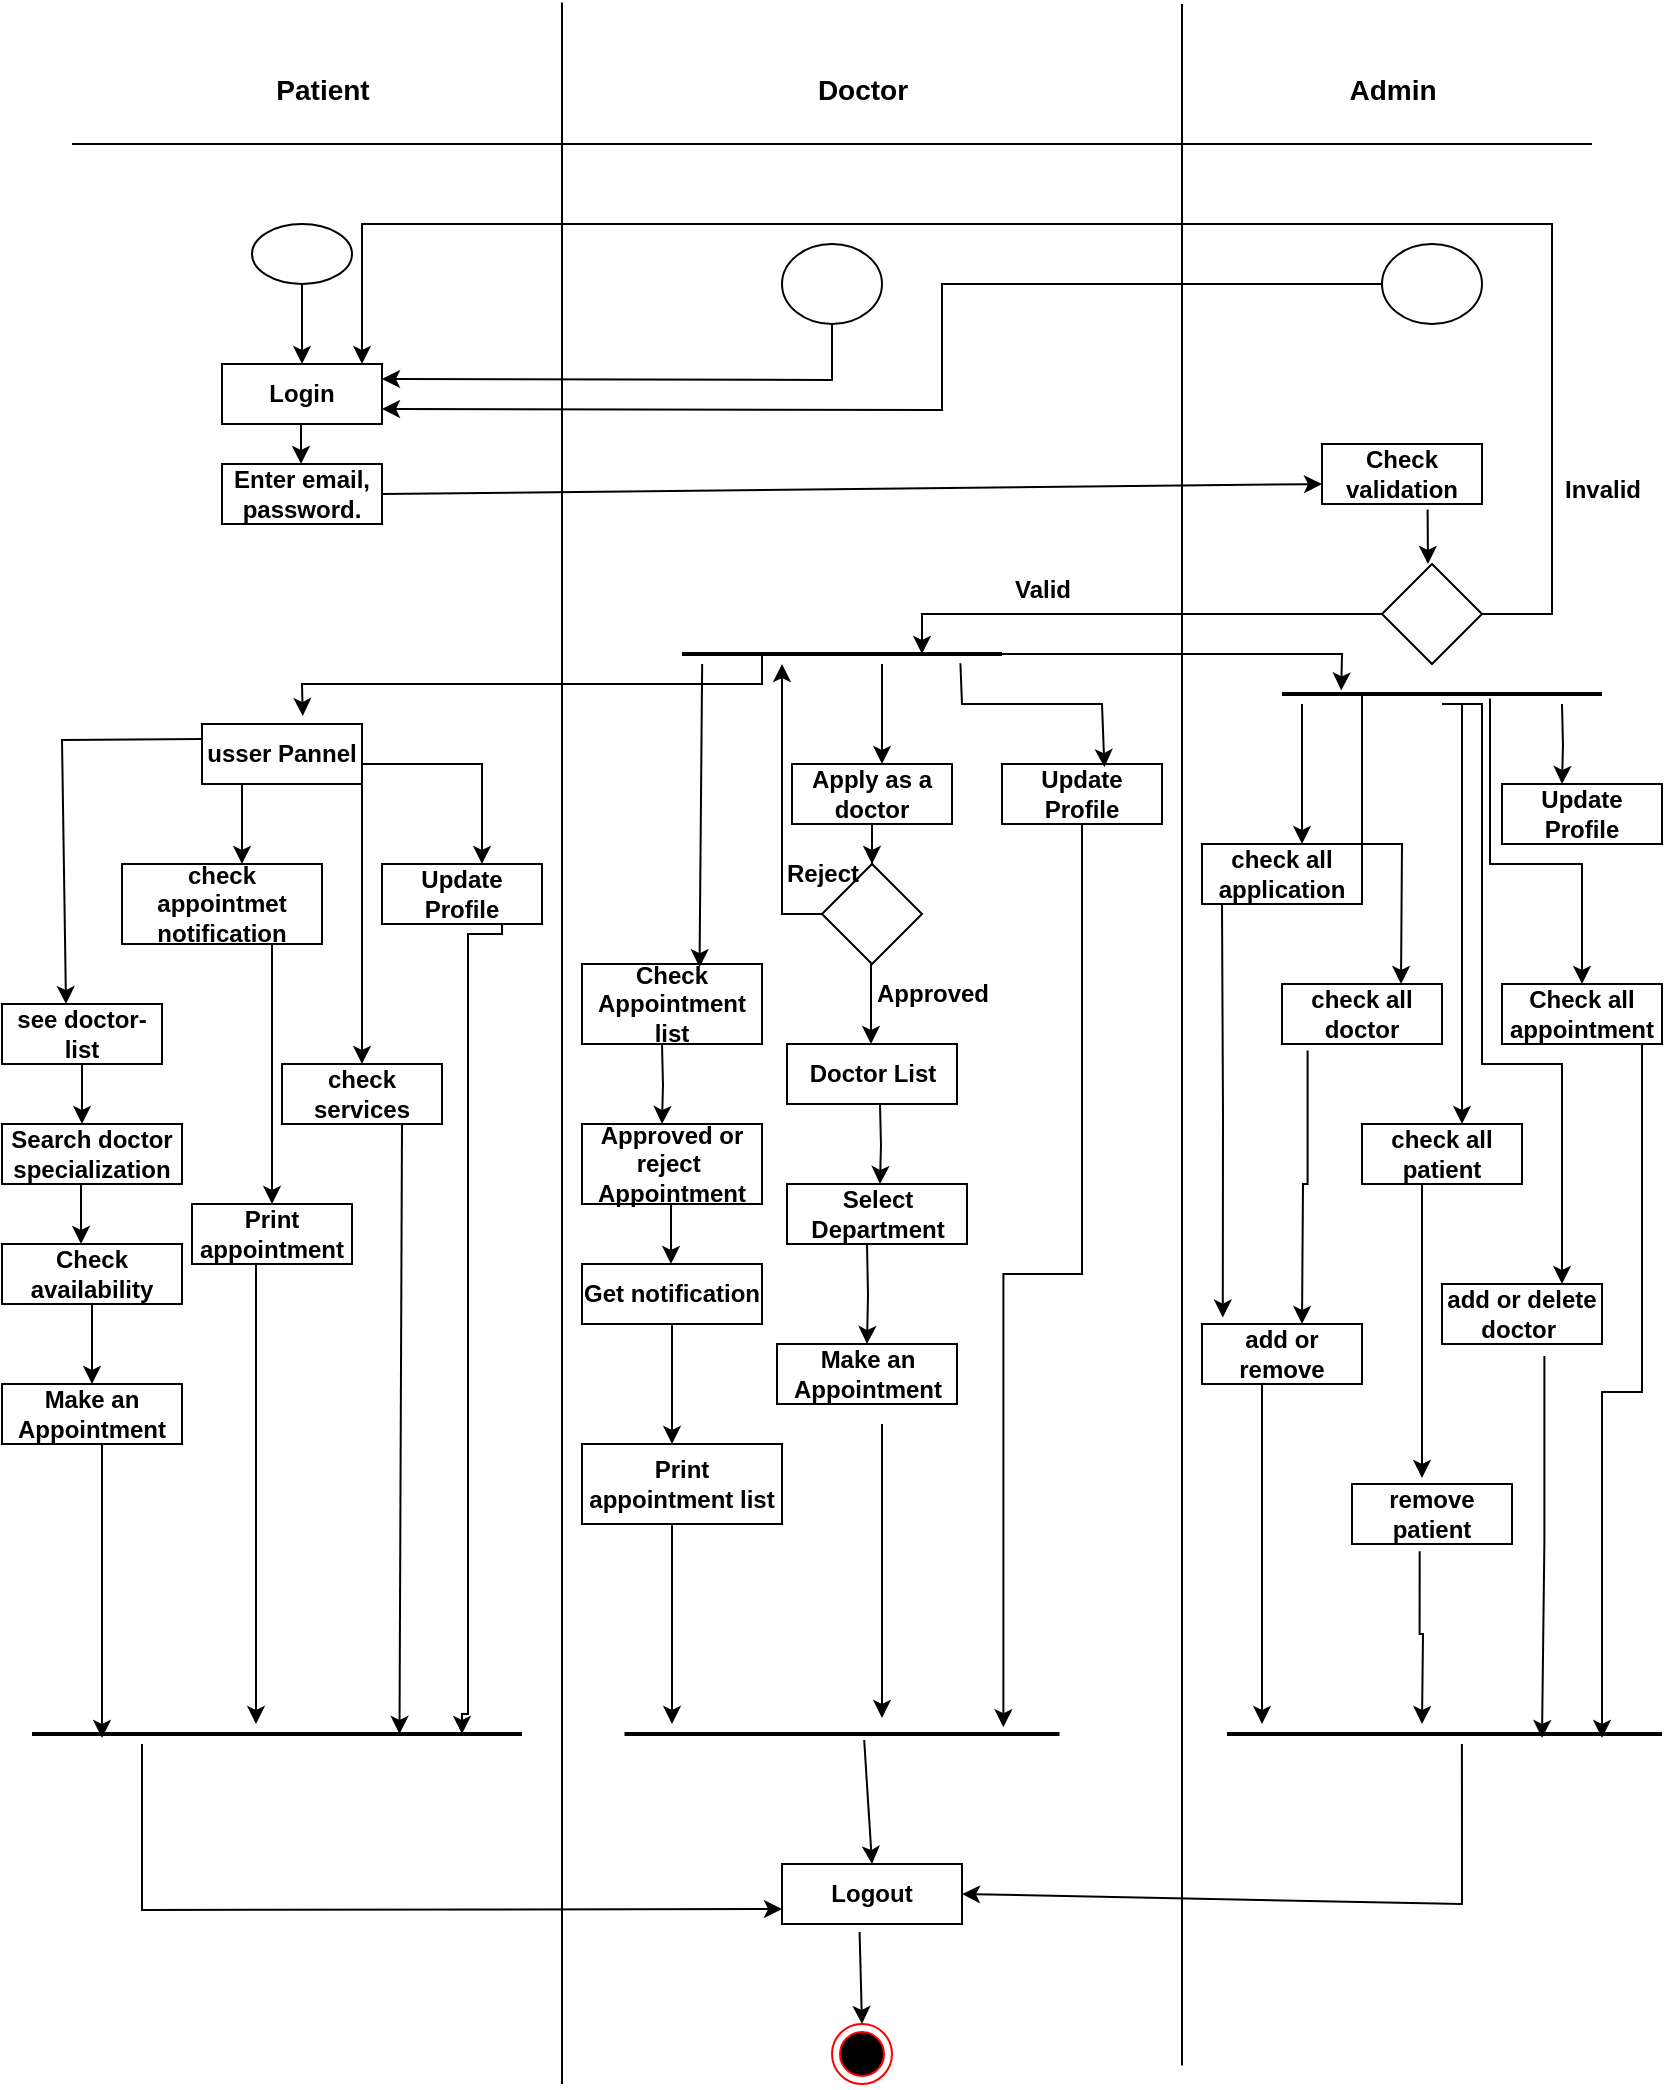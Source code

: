 <mxfile version="22.1.17" type="device">
  <diagram name="Page-1" id="tNcShORr1E2epAsA2CIY">
    <mxGraphModel dx="1313" dy="653" grid="1" gridSize="10" guides="1" tooltips="1" connect="1" arrows="1" fold="1" page="1" pageScale="1" pageWidth="850" pageHeight="1100" math="0" shadow="0">
      <root>
        <mxCell id="0" />
        <mxCell id="1" parent="0" />
        <mxCell id="bphD4z5EsP9qVGaKrKJl-1" value="" style="endArrow=none;html=1;rounded=0;" parent="1" edge="1">
          <mxGeometry width="50" height="50" relative="1" as="geometry">
            <mxPoint x="45" y="80" as="sourcePoint" />
            <mxPoint x="805" y="80" as="targetPoint" />
          </mxGeometry>
        </mxCell>
        <mxCell id="bphD4z5EsP9qVGaKrKJl-2" value="" style="endArrow=none;html=1;rounded=0;" parent="1" edge="1">
          <mxGeometry width="50" height="50" relative="1" as="geometry">
            <mxPoint x="290" y="9.2" as="sourcePoint" />
            <mxPoint x="290" y="1050.0" as="targetPoint" />
          </mxGeometry>
        </mxCell>
        <mxCell id="bphD4z5EsP9qVGaKrKJl-3" value="" style="endArrow=none;html=1;rounded=0;" parent="1" edge="1">
          <mxGeometry width="50" height="50" relative="1" as="geometry">
            <mxPoint x="600" y="10" as="sourcePoint" />
            <mxPoint x="600" y="1040.8" as="targetPoint" />
          </mxGeometry>
        </mxCell>
        <mxCell id="bphD4z5EsP9qVGaKrKJl-4" value="&lt;span style=&quot;font-size: 14px;&quot;&gt;&lt;b&gt;Patient&lt;/b&gt;&lt;/span&gt;" style="text;html=1;align=center;verticalAlign=middle;resizable=0;points=[];autosize=1;strokeColor=none;fillColor=none;" parent="1" vertex="1">
          <mxGeometry x="135" y="38" width="70" height="30" as="geometry" />
        </mxCell>
        <mxCell id="bphD4z5EsP9qVGaKrKJl-5" value="&lt;b&gt;&lt;font style=&quot;font-size: 14px;&quot;&gt;Doctor&lt;/font&gt;&lt;/b&gt;" style="text;html=1;align=center;verticalAlign=middle;resizable=0;points=[];autosize=1;strokeColor=none;fillColor=none;" parent="1" vertex="1">
          <mxGeometry x="405" y="38" width="70" height="30" as="geometry" />
        </mxCell>
        <mxCell id="bphD4z5EsP9qVGaKrKJl-6" value="&lt;span style=&quot;font-size: 14px;&quot;&gt;&lt;b&gt;Admin&lt;/b&gt;&lt;/span&gt;" style="text;html=1;align=center;verticalAlign=middle;resizable=0;points=[];autosize=1;strokeColor=none;fillColor=none;" parent="1" vertex="1">
          <mxGeometry x="670" y="38" width="70" height="30" as="geometry" />
        </mxCell>
        <mxCell id="bphD4z5EsP9qVGaKrKJl-9" value="" style="edgeStyle=orthogonalEdgeStyle;rounded=0;orthogonalLoop=1;jettySize=auto;html=1;" parent="1" source="bphD4z5EsP9qVGaKrKJl-7" edge="1">
          <mxGeometry relative="1" as="geometry">
            <mxPoint x="160" y="190" as="targetPoint" />
          </mxGeometry>
        </mxCell>
        <mxCell id="bphD4z5EsP9qVGaKrKJl-7" value="" style="ellipse;whiteSpace=wrap;html=1;" parent="1" vertex="1">
          <mxGeometry x="135" y="120" width="50" height="30" as="geometry" />
        </mxCell>
        <mxCell id="bphD4z5EsP9qVGaKrKJl-15" value="" style="edgeStyle=orthogonalEdgeStyle;rounded=0;orthogonalLoop=1;jettySize=auto;html=1;" parent="1" edge="1">
          <mxGeometry relative="1" as="geometry">
            <mxPoint x="159.5" y="220" as="sourcePoint" />
            <mxPoint x="159.5" y="240" as="targetPoint" />
          </mxGeometry>
        </mxCell>
        <mxCell id="bphD4z5EsP9qVGaKrKJl-19" value="&lt;b&gt;Login&lt;/b&gt;" style="rounded=0;whiteSpace=wrap;html=1;" parent="1" vertex="1">
          <mxGeometry x="120" y="190" width="80" height="30" as="geometry" />
        </mxCell>
        <mxCell id="bphD4z5EsP9qVGaKrKJl-20" value="&lt;b&gt;check appointmet notification&lt;/b&gt;" style="rounded=0;whiteSpace=wrap;html=1;" parent="1" vertex="1">
          <mxGeometry x="70" y="440" width="100" height="40" as="geometry" />
        </mxCell>
        <mxCell id="bphD4z5EsP9qVGaKrKJl-21" value="&lt;b&gt;Update Profile&lt;/b&gt;" style="rounded=0;whiteSpace=wrap;html=1;" parent="1" vertex="1">
          <mxGeometry x="200" y="440" width="80" height="30" as="geometry" />
        </mxCell>
        <mxCell id="bphD4z5EsP9qVGaKrKJl-22" value="&lt;b&gt;Check validation&lt;/b&gt;" style="rounded=0;whiteSpace=wrap;html=1;" parent="1" vertex="1">
          <mxGeometry x="670" y="230" width="80" height="30" as="geometry" />
        </mxCell>
        <mxCell id="bphD4z5EsP9qVGaKrKJl-23" value="&lt;b&gt;see doctor-list&lt;/b&gt;" style="rounded=0;whiteSpace=wrap;html=1;" parent="1" vertex="1">
          <mxGeometry x="10" y="510" width="80" height="30" as="geometry" />
        </mxCell>
        <mxCell id="bphD4z5EsP9qVGaKrKJl-24" value="&lt;b&gt;add or delete doctor&amp;nbsp;&lt;/b&gt;" style="rounded=0;whiteSpace=wrap;html=1;" parent="1" vertex="1">
          <mxGeometry x="730" y="650" width="80" height="30" as="geometry" />
        </mxCell>
        <mxCell id="bphD4z5EsP9qVGaKrKJl-25" value="&lt;b&gt;Enter email, password.&lt;/b&gt;" style="rounded=0;whiteSpace=wrap;html=1;" parent="1" vertex="1">
          <mxGeometry x="120" y="240" width="80" height="30" as="geometry" />
        </mxCell>
        <mxCell id="bphD4z5EsP9qVGaKrKJl-26" value="" style="rhombus;whiteSpace=wrap;html=1;" parent="1" vertex="1">
          <mxGeometry x="700" y="290" width="50" height="50" as="geometry" />
        </mxCell>
        <mxCell id="bphD4z5EsP9qVGaKrKJl-28" value="" style="line;strokeWidth=2;html=1;" parent="1" vertex="1">
          <mxGeometry x="350" y="330" width="160" height="10" as="geometry" />
        </mxCell>
        <mxCell id="bphD4z5EsP9qVGaKrKJl-29" value="" style="ellipse;whiteSpace=wrap;html=1;" parent="1" vertex="1">
          <mxGeometry x="400" y="130" width="50" height="40" as="geometry" />
        </mxCell>
        <mxCell id="bphD4z5EsP9qVGaKrKJl-30" value="" style="ellipse;whiteSpace=wrap;html=1;" parent="1" vertex="1">
          <mxGeometry x="700" y="130" width="50" height="40" as="geometry" />
        </mxCell>
        <mxCell id="bphD4z5EsP9qVGaKrKJl-32" value="" style="endArrow=classic;html=1;rounded=0;exitX=0;exitY=0.5;exitDx=0;exitDy=0;entryX=1;entryY=0.75;entryDx=0;entryDy=0;" parent="1" source="bphD4z5EsP9qVGaKrKJl-30" target="bphD4z5EsP9qVGaKrKJl-19" edge="1">
          <mxGeometry width="50" height="50" relative="1" as="geometry">
            <mxPoint x="505" y="200" as="sourcePoint" />
            <mxPoint x="555" y="150" as="targetPoint" />
            <Array as="points">
              <mxPoint x="480" y="150" />
              <mxPoint x="480" y="213" />
            </Array>
          </mxGeometry>
        </mxCell>
        <mxCell id="bphD4z5EsP9qVGaKrKJl-33" value="" style="endArrow=classic;html=1;rounded=0;exitX=0.66;exitY=1.093;exitDx=0;exitDy=0;exitPerimeter=0;" parent="1" source="bphD4z5EsP9qVGaKrKJl-22" edge="1">
          <mxGeometry width="50" height="50" relative="1" as="geometry">
            <mxPoint x="710" y="270" as="sourcePoint" />
            <mxPoint x="723" y="290" as="targetPoint" />
          </mxGeometry>
        </mxCell>
        <mxCell id="bphD4z5EsP9qVGaKrKJl-35" value="" style="endArrow=classic;html=1;rounded=0;exitX=1;exitY=0.5;exitDx=0;exitDy=0;" parent="1" source="bphD4z5EsP9qVGaKrKJl-25" edge="1">
          <mxGeometry width="50" height="50" relative="1" as="geometry">
            <mxPoint x="355" y="280" as="sourcePoint" />
            <mxPoint x="670" y="250" as="targetPoint" />
          </mxGeometry>
        </mxCell>
        <mxCell id="bphD4z5EsP9qVGaKrKJl-36" value="" style="endArrow=classic;html=1;rounded=0;exitX=1;exitY=0.5;exitDx=0;exitDy=0;" parent="1" source="bphD4z5EsP9qVGaKrKJl-26" edge="1">
          <mxGeometry width="50" height="50" relative="1" as="geometry">
            <mxPoint x="735" y="315" as="sourcePoint" />
            <mxPoint x="190" y="190" as="targetPoint" />
            <Array as="points">
              <mxPoint x="785" y="315" />
              <mxPoint x="785" y="120" />
              <mxPoint x="190" y="120" />
            </Array>
          </mxGeometry>
        </mxCell>
        <mxCell id="bphD4z5EsP9qVGaKrKJl-37" value="&lt;b&gt;Invalid&lt;/b&gt;" style="text;html=1;align=center;verticalAlign=middle;resizable=0;points=[];autosize=1;strokeColor=none;fillColor=none;" parent="1" vertex="1">
          <mxGeometry x="780" y="238" width="60" height="30" as="geometry" />
        </mxCell>
        <mxCell id="bphD4z5EsP9qVGaKrKJl-38" value="" style="endArrow=classic;html=1;rounded=0;exitX=0;exitY=0.5;exitDx=0;exitDy=0;entryX=0.75;entryY=0.5;entryDx=0;entryDy=0;entryPerimeter=0;" parent="1" source="bphD4z5EsP9qVGaKrKJl-26" target="bphD4z5EsP9qVGaKrKJl-28" edge="1">
          <mxGeometry width="50" height="50" relative="1" as="geometry">
            <mxPoint x="400" y="200" as="sourcePoint" />
            <mxPoint x="450" y="150" as="targetPoint" />
            <Array as="points">
              <mxPoint x="470" y="315" />
            </Array>
          </mxGeometry>
        </mxCell>
        <mxCell id="bphD4z5EsP9qVGaKrKJl-42" value="&lt;b&gt;Valid&lt;/b&gt;" style="text;html=1;align=center;verticalAlign=middle;resizable=0;points=[];autosize=1;strokeColor=none;fillColor=none;" parent="1" vertex="1">
          <mxGeometry x="505" y="288" width="50" height="30" as="geometry" />
        </mxCell>
        <mxCell id="bphD4z5EsP9qVGaKrKJl-46" value="" style="endArrow=classic;html=1;rounded=0;entryX=1;entryY=0.25;entryDx=0;entryDy=0;exitX=0.5;exitY=1;exitDx=0;exitDy=0;" parent="1" source="bphD4z5EsP9qVGaKrKJl-29" target="bphD4z5EsP9qVGaKrKJl-19" edge="1">
          <mxGeometry width="50" height="50" relative="1" as="geometry">
            <mxPoint x="410" y="180" as="sourcePoint" />
            <mxPoint x="450" y="130" as="targetPoint" />
            <Array as="points">
              <mxPoint x="425" y="198" />
            </Array>
          </mxGeometry>
        </mxCell>
        <mxCell id="bphD4z5EsP9qVGaKrKJl-47" value="&lt;b&gt;usser Pannel&lt;/b&gt;" style="rounded=0;whiteSpace=wrap;html=1;" parent="1" vertex="1">
          <mxGeometry x="110" y="370" width="80" height="30" as="geometry" />
        </mxCell>
        <mxCell id="bphD4z5EsP9qVGaKrKJl-48" value="&lt;b&gt;Update Profile&lt;/b&gt;" style="rounded=0;whiteSpace=wrap;html=1;" parent="1" vertex="1">
          <mxGeometry x="510" y="390" width="80" height="30" as="geometry" />
        </mxCell>
        <mxCell id="bphD4z5EsP9qVGaKrKJl-67" value="" style="edgeStyle=orthogonalEdgeStyle;rounded=0;orthogonalLoop=1;jettySize=auto;html=1;" parent="1" source="bphD4z5EsP9qVGaKrKJl-49" target="bphD4z5EsP9qVGaKrKJl-66" edge="1">
          <mxGeometry relative="1" as="geometry" />
        </mxCell>
        <mxCell id="bphD4z5EsP9qVGaKrKJl-49" value="&lt;b&gt;Apply as a doctor&lt;/b&gt;" style="rounded=0;whiteSpace=wrap;html=1;" parent="1" vertex="1">
          <mxGeometry x="405" y="390" width="80" height="30" as="geometry" />
        </mxCell>
        <mxCell id="bphD4z5EsP9qVGaKrKJl-51" value="&lt;b&gt;Update Profile&lt;/b&gt;" style="rounded=0;whiteSpace=wrap;html=1;" parent="1" vertex="1">
          <mxGeometry x="760" y="400" width="80" height="30" as="geometry" />
        </mxCell>
        <mxCell id="bphD4z5EsP9qVGaKrKJl-52" value="&lt;b&gt;Check Appointment list&lt;/b&gt;" style="rounded=0;whiteSpace=wrap;html=1;" parent="1" vertex="1">
          <mxGeometry x="300" y="490" width="90" height="40" as="geometry" />
        </mxCell>
        <mxCell id="bphD4z5EsP9qVGaKrKJl-53" value="" style="endArrow=classic;html=1;rounded=0;exitX=0.25;exitY=0.5;exitDx=0;exitDy=0;exitPerimeter=0;entryX=0.63;entryY=-0.133;entryDx=0;entryDy=0;entryPerimeter=0;" parent="1" source="bphD4z5EsP9qVGaKrKJl-28" target="bphD4z5EsP9qVGaKrKJl-47" edge="1">
          <mxGeometry width="50" height="50" relative="1" as="geometry">
            <mxPoint x="470" y="370" as="sourcePoint" />
            <mxPoint x="150" y="340" as="targetPoint" />
            <Array as="points">
              <mxPoint x="390" y="350" />
              <mxPoint x="160" y="350" />
            </Array>
          </mxGeometry>
        </mxCell>
        <mxCell id="bphD4z5EsP9qVGaKrKJl-54" value="" style="endArrow=classic;html=1;rounded=0;entryX=0.625;entryY=0;entryDx=0;entryDy=0;entryPerimeter=0;exitX=1;exitY=0.667;exitDx=0;exitDy=0;exitPerimeter=0;" parent="1" source="bphD4z5EsP9qVGaKrKJl-47" target="bphD4z5EsP9qVGaKrKJl-21" edge="1">
          <mxGeometry width="50" height="50" relative="1" as="geometry">
            <mxPoint x="200" y="390" as="sourcePoint" />
            <mxPoint x="275" y="385" as="targetPoint" />
            <Array as="points">
              <mxPoint x="250" y="390" />
            </Array>
          </mxGeometry>
        </mxCell>
        <mxCell id="bphD4z5EsP9qVGaKrKJl-55" value="" style="endArrow=classic;html=1;rounded=0;exitX=0.25;exitY=1;exitDx=0;exitDy=0;entryX=0.6;entryY=0;entryDx=0;entryDy=0;entryPerimeter=0;" parent="1" source="bphD4z5EsP9qVGaKrKJl-47" target="bphD4z5EsP9qVGaKrKJl-20" edge="1">
          <mxGeometry width="50" height="50" relative="1" as="geometry">
            <mxPoint x="400" y="380" as="sourcePoint" />
            <mxPoint x="450" y="330" as="targetPoint" />
          </mxGeometry>
        </mxCell>
        <mxCell id="bphD4z5EsP9qVGaKrKJl-56" value="" style="endArrow=classic;html=1;rounded=0;exitX=0;exitY=0.25;exitDx=0;exitDy=0;entryX=0.4;entryY=0;entryDx=0;entryDy=0;entryPerimeter=0;" parent="1" source="bphD4z5EsP9qVGaKrKJl-47" target="bphD4z5EsP9qVGaKrKJl-23" edge="1">
          <mxGeometry width="50" height="50" relative="1" as="geometry">
            <mxPoint x="400" y="380" as="sourcePoint" />
            <mxPoint x="450" y="330" as="targetPoint" />
            <Array as="points">
              <mxPoint x="40" y="378" />
            </Array>
          </mxGeometry>
        </mxCell>
        <mxCell id="bphD4z5EsP9qVGaKrKJl-57" value="&lt;b&gt;Search doctor specialization&lt;/b&gt;" style="rounded=0;whiteSpace=wrap;html=1;" parent="1" vertex="1">
          <mxGeometry x="10" y="570" width="90" height="30" as="geometry" />
        </mxCell>
        <mxCell id="bphD4z5EsP9qVGaKrKJl-79" value="" style="edgeStyle=orthogonalEdgeStyle;rounded=0;orthogonalLoop=1;jettySize=auto;html=1;" parent="1" source="bphD4z5EsP9qVGaKrKJl-58" target="bphD4z5EsP9qVGaKrKJl-78" edge="1">
          <mxGeometry relative="1" as="geometry" />
        </mxCell>
        <mxCell id="bphD4z5EsP9qVGaKrKJl-58" value="&lt;b&gt;Check&lt;br&gt;availability&lt;/b&gt;" style="rounded=0;whiteSpace=wrap;html=1;" parent="1" vertex="1">
          <mxGeometry x="10" y="630" width="90" height="30" as="geometry" />
        </mxCell>
        <mxCell id="bphD4z5EsP9qVGaKrKJl-60" value="" style="endArrow=classic;html=1;rounded=0;exitX=0.5;exitY=1;exitDx=0;exitDy=0;" parent="1" source="bphD4z5EsP9qVGaKrKJl-23" edge="1">
          <mxGeometry width="50" height="50" relative="1" as="geometry">
            <mxPoint x="400" y="580" as="sourcePoint" />
            <mxPoint x="50" y="570" as="targetPoint" />
          </mxGeometry>
        </mxCell>
        <mxCell id="bphD4z5EsP9qVGaKrKJl-61" value="" style="endArrow=classic;html=1;rounded=0;exitX=0.5;exitY=1;exitDx=0;exitDy=0;" parent="1" edge="1">
          <mxGeometry width="50" height="50" relative="1" as="geometry">
            <mxPoint x="49.5" y="600" as="sourcePoint" />
            <mxPoint x="49.5" y="630" as="targetPoint" />
          </mxGeometry>
        </mxCell>
        <mxCell id="bphD4z5EsP9qVGaKrKJl-62" value="" style="line;strokeWidth=2;html=1;" parent="1" vertex="1">
          <mxGeometry x="25" y="870" width="245" height="10" as="geometry" />
        </mxCell>
        <mxCell id="bphD4z5EsP9qVGaKrKJl-65" value="" style="endArrow=classic;html=1;rounded=0;exitX=0.87;exitY=0.96;exitDx=0;exitDy=0;exitPerimeter=0;entryX=0.64;entryY=0.053;entryDx=0;entryDy=0;entryPerimeter=0;" parent="1" source="bphD4z5EsP9qVGaKrKJl-28" target="bphD4z5EsP9qVGaKrKJl-48" edge="1">
          <mxGeometry width="50" height="50" relative="1" as="geometry">
            <mxPoint x="400" y="480" as="sourcePoint" />
            <mxPoint x="570" y="370" as="targetPoint" />
            <Array as="points">
              <mxPoint x="490" y="360" />
              <mxPoint x="560" y="360" />
            </Array>
          </mxGeometry>
        </mxCell>
        <mxCell id="bphD4z5EsP9qVGaKrKJl-66" value="" style="rhombus;whiteSpace=wrap;html=1;" parent="1" vertex="1">
          <mxGeometry x="420" y="440" width="50" height="50" as="geometry" />
        </mxCell>
        <mxCell id="bphD4z5EsP9qVGaKrKJl-70" value="" style="endArrow=classic;html=1;rounded=0;exitX=0.25;exitY=1;exitDx=0;exitDy=0;entryX=0.6;entryY=0;entryDx=0;entryDy=0;entryPerimeter=0;" parent="1" edge="1">
          <mxGeometry width="50" height="50" relative="1" as="geometry">
            <mxPoint x="444.5" y="490" as="sourcePoint" />
            <mxPoint x="444.5" y="530" as="targetPoint" />
          </mxGeometry>
        </mxCell>
        <mxCell id="bphD4z5EsP9qVGaKrKJl-71" value="" style="endArrow=classic;html=1;rounded=0;exitX=0.625;exitY=1;exitDx=0;exitDy=0;exitPerimeter=0;" parent="1" source="bphD4z5EsP9qVGaKrKJl-28" edge="1">
          <mxGeometry width="50" height="50" relative="1" as="geometry">
            <mxPoint x="400" y="480" as="sourcePoint" />
            <mxPoint x="450" y="390" as="targetPoint" />
          </mxGeometry>
        </mxCell>
        <mxCell id="bphD4z5EsP9qVGaKrKJl-73" value="&lt;b&gt;Approved&lt;/b&gt;" style="text;html=1;align=center;verticalAlign=middle;resizable=0;points=[];autosize=1;strokeColor=none;fillColor=none;" parent="1" vertex="1">
          <mxGeometry x="435" y="490" width="80" height="30" as="geometry" />
        </mxCell>
        <mxCell id="bphD4z5EsP9qVGaKrKJl-74" value="&lt;b&gt;Reject&lt;/b&gt;" style="text;html=1;align=center;verticalAlign=middle;resizable=0;points=[];autosize=1;strokeColor=none;fillColor=none;" parent="1" vertex="1">
          <mxGeometry x="390" y="430" width="60" height="30" as="geometry" />
        </mxCell>
        <mxCell id="bphD4z5EsP9qVGaKrKJl-75" value="&lt;b&gt;Doctor List&lt;/b&gt;" style="rounded=0;whiteSpace=wrap;html=1;" parent="1" vertex="1">
          <mxGeometry x="402.5" y="530" width="85" height="30" as="geometry" />
        </mxCell>
        <mxCell id="bphD4z5EsP9qVGaKrKJl-77" value="" style="endArrow=classic;html=1;rounded=0;exitX=0;exitY=0.5;exitDx=0;exitDy=0;" parent="1" source="bphD4z5EsP9qVGaKrKJl-66" edge="1">
          <mxGeometry width="50" height="50" relative="1" as="geometry">
            <mxPoint x="400" y="460" as="sourcePoint" />
            <mxPoint x="400" y="340" as="targetPoint" />
            <Array as="points">
              <mxPoint x="400" y="465" />
            </Array>
          </mxGeometry>
        </mxCell>
        <mxCell id="bphD4z5EsP9qVGaKrKJl-78" value="&lt;b&gt;Make an Appointment&lt;/b&gt;" style="rounded=0;whiteSpace=wrap;html=1;" parent="1" vertex="1">
          <mxGeometry x="10" y="700" width="90" height="30" as="geometry" />
        </mxCell>
        <mxCell id="bphD4z5EsP9qVGaKrKJl-80" value="&lt;b&gt;Select Department&lt;/b&gt;" style="rounded=0;whiteSpace=wrap;html=1;" parent="1" vertex="1">
          <mxGeometry x="402.5" y="600" width="90" height="30" as="geometry" />
        </mxCell>
        <mxCell id="bphD4z5EsP9qVGaKrKJl-82" value="" style="edgeStyle=orthogonalEdgeStyle;rounded=0;orthogonalLoop=1;jettySize=auto;html=1;" parent="1" target="bphD4z5EsP9qVGaKrKJl-83" edge="1">
          <mxGeometry relative="1" as="geometry">
            <mxPoint x="442.5" y="630" as="sourcePoint" />
          </mxGeometry>
        </mxCell>
        <mxCell id="bphD4z5EsP9qVGaKrKJl-83" value="&lt;b&gt;Make an Appointment&lt;/b&gt;" style="rounded=0;whiteSpace=wrap;html=1;" parent="1" vertex="1">
          <mxGeometry x="397.5" y="680" width="90" height="30" as="geometry" />
        </mxCell>
        <mxCell id="bphD4z5EsP9qVGaKrKJl-86" value="" style="edgeStyle=orthogonalEdgeStyle;rounded=0;orthogonalLoop=1;jettySize=auto;html=1;" parent="1" edge="1">
          <mxGeometry relative="1" as="geometry">
            <mxPoint x="449" y="560" as="sourcePoint" />
            <mxPoint x="449" y="600" as="targetPoint" />
          </mxGeometry>
        </mxCell>
        <mxCell id="bphD4z5EsP9qVGaKrKJl-87" value="" style="endArrow=classic;html=1;rounded=0;exitX=0.063;exitY=1;exitDx=0;exitDy=0;exitPerimeter=0;entryX=0.653;entryY=0.04;entryDx=0;entryDy=0;entryPerimeter=0;" parent="1" source="bphD4z5EsP9qVGaKrKJl-28" target="bphD4z5EsP9qVGaKrKJl-52" edge="1">
          <mxGeometry width="50" height="50" relative="1" as="geometry">
            <mxPoint x="400" y="580" as="sourcePoint" />
            <mxPoint x="450" y="530" as="targetPoint" />
          </mxGeometry>
        </mxCell>
        <mxCell id="bphD4z5EsP9qVGaKrKJl-90" value="" style="edgeStyle=orthogonalEdgeStyle;rounded=0;orthogonalLoop=1;jettySize=auto;html=1;" parent="1" edge="1">
          <mxGeometry relative="1" as="geometry">
            <mxPoint x="340" y="530" as="sourcePoint" />
            <mxPoint x="340" y="570" as="targetPoint" />
          </mxGeometry>
        </mxCell>
        <mxCell id="bphD4z5EsP9qVGaKrKJl-91" value="&lt;b&gt;Approved or reject&amp;nbsp; Appointment&lt;/b&gt;" style="rounded=0;whiteSpace=wrap;html=1;" parent="1" vertex="1">
          <mxGeometry x="300" y="570" width="90" height="40" as="geometry" />
        </mxCell>
        <mxCell id="bphD4z5EsP9qVGaKrKJl-92" value="&lt;b&gt;Get notification&lt;/b&gt;" style="rounded=0;whiteSpace=wrap;html=1;" parent="1" vertex="1">
          <mxGeometry x="300" y="640" width="90" height="30" as="geometry" />
        </mxCell>
        <mxCell id="bphD4z5EsP9qVGaKrKJl-95" value="" style="endArrow=classic;html=1;rounded=0;exitX=0.5;exitY=1;exitDx=0;exitDy=0;" parent="1" edge="1">
          <mxGeometry width="50" height="50" relative="1" as="geometry">
            <mxPoint x="344.5" y="610" as="sourcePoint" />
            <mxPoint x="344.5" y="640" as="targetPoint" />
          </mxGeometry>
        </mxCell>
        <mxCell id="bphD4z5EsP9qVGaKrKJl-96" value="" style="line;strokeWidth=2;html=1;" parent="1" vertex="1">
          <mxGeometry x="321.25" y="870" width="217.5" height="10" as="geometry" />
        </mxCell>
        <mxCell id="bphD4z5EsP9qVGaKrKJl-97" value="&lt;b&gt;add or remove&lt;/b&gt;" style="rounded=0;whiteSpace=wrap;html=1;" parent="1" vertex="1">
          <mxGeometry x="610" y="670" width="80" height="30" as="geometry" />
        </mxCell>
        <mxCell id="bphD4z5EsP9qVGaKrKJl-98" value="&lt;b&gt;check all application&lt;/b&gt;" style="rounded=0;whiteSpace=wrap;html=1;" parent="1" vertex="1">
          <mxGeometry x="610" y="430" width="80" height="30" as="geometry" />
        </mxCell>
        <mxCell id="bphD4z5EsP9qVGaKrKJl-99" value="&lt;b&gt;check all patient&lt;/b&gt;" style="rounded=0;whiteSpace=wrap;html=1;" parent="1" vertex="1">
          <mxGeometry x="690" y="570" width="80" height="30" as="geometry" />
        </mxCell>
        <mxCell id="bphD4z5EsP9qVGaKrKJl-100" value="&lt;b&gt;check all doctor&lt;/b&gt;" style="rounded=0;whiteSpace=wrap;html=1;" parent="1" vertex="1">
          <mxGeometry x="650" y="500" width="80" height="30" as="geometry" />
        </mxCell>
        <mxCell id="bphD4z5EsP9qVGaKrKJl-102" value="&lt;b&gt;Check all appointment&lt;/b&gt;" style="rounded=0;whiteSpace=wrap;html=1;" parent="1" vertex="1">
          <mxGeometry x="760" y="500" width="80" height="30" as="geometry" />
        </mxCell>
        <mxCell id="bphD4z5EsP9qVGaKrKJl-103" value="" style="line;strokeWidth=2;html=1;" parent="1" vertex="1">
          <mxGeometry x="650" y="350" width="160" height="10" as="geometry" />
        </mxCell>
        <mxCell id="bphD4z5EsP9qVGaKrKJl-104" value="" style="endArrow=classic;html=1;rounded=0;exitX=1;exitY=0.5;exitDx=0;exitDy=0;exitPerimeter=0;entryX=0.185;entryY=0.32;entryDx=0;entryDy=0;entryPerimeter=0;" parent="1" source="bphD4z5EsP9qVGaKrKJl-28" target="bphD4z5EsP9qVGaKrKJl-103" edge="1">
          <mxGeometry width="50" height="50" relative="1" as="geometry">
            <mxPoint x="400" y="540" as="sourcePoint" />
            <mxPoint x="680" y="340" as="targetPoint" />
            <Array as="points">
              <mxPoint x="680" y="335" />
            </Array>
          </mxGeometry>
        </mxCell>
        <mxCell id="bphD4z5EsP9qVGaKrKJl-106" value="" style="edgeStyle=orthogonalEdgeStyle;rounded=0;orthogonalLoop=1;jettySize=auto;html=1;exitX=0.25;exitY=0.5;exitDx=0;exitDy=0;exitPerimeter=0;" parent="1" source="bphD4z5EsP9qVGaKrKJl-103" edge="1">
          <mxGeometry relative="1" as="geometry">
            <mxPoint x="709.5" y="430" as="sourcePoint" />
            <mxPoint x="709.5" y="500" as="targetPoint" />
          </mxGeometry>
        </mxCell>
        <mxCell id="bphD4z5EsP9qVGaKrKJl-107" value="" style="edgeStyle=orthogonalEdgeStyle;rounded=0;orthogonalLoop=1;jettySize=auto;html=1;entryX=0.13;entryY=-0.107;entryDx=0;entryDy=0;entryPerimeter=0;" parent="1" target="bphD4z5EsP9qVGaKrKJl-97" edge="1">
          <mxGeometry relative="1" as="geometry">
            <mxPoint x="620" y="460" as="sourcePoint" />
            <mxPoint x="620" y="530" as="targetPoint" />
          </mxGeometry>
        </mxCell>
        <mxCell id="bphD4z5EsP9qVGaKrKJl-108" value="" style="edgeStyle=orthogonalEdgeStyle;rounded=0;orthogonalLoop=1;jettySize=auto;html=1;" parent="1" edge="1">
          <mxGeometry relative="1" as="geometry">
            <mxPoint x="790" y="360" as="sourcePoint" />
            <mxPoint x="790" y="400" as="targetPoint" />
          </mxGeometry>
        </mxCell>
        <mxCell id="bphD4z5EsP9qVGaKrKJl-109" value="" style="edgeStyle=orthogonalEdgeStyle;rounded=0;orthogonalLoop=1;jettySize=auto;html=1;" parent="1" edge="1">
          <mxGeometry relative="1" as="geometry">
            <mxPoint x="660" y="360" as="sourcePoint" />
            <mxPoint x="660" y="430" as="targetPoint" />
          </mxGeometry>
        </mxCell>
        <mxCell id="bphD4z5EsP9qVGaKrKJl-110" value="" style="edgeStyle=orthogonalEdgeStyle;rounded=0;orthogonalLoop=1;jettySize=auto;html=1;exitX=0.65;exitY=0.72;exitDx=0;exitDy=0;exitPerimeter=0;entryX=0.5;entryY=0;entryDx=0;entryDy=0;" parent="1" source="bphD4z5EsP9qVGaKrKJl-103" target="bphD4z5EsP9qVGaKrKJl-102" edge="1">
          <mxGeometry relative="1" as="geometry">
            <mxPoint x="790" y="440" as="sourcePoint" />
            <mxPoint x="800" y="460" as="targetPoint" />
            <Array as="points">
              <mxPoint x="754" y="440" />
              <mxPoint x="800" y="440" />
            </Array>
          </mxGeometry>
        </mxCell>
        <mxCell id="bphD4z5EsP9qVGaKrKJl-111" value="" style="edgeStyle=orthogonalEdgeStyle;rounded=0;orthogonalLoop=1;jettySize=auto;html=1;entryX=0.75;entryY=0;entryDx=0;entryDy=0;exitX=0.563;exitY=1;exitDx=0;exitDy=0;exitPerimeter=0;" parent="1" source="bphD4z5EsP9qVGaKrKJl-103" target="bphD4z5EsP9qVGaKrKJl-24" edge="1">
          <mxGeometry relative="1" as="geometry">
            <mxPoint x="790" y="570" as="sourcePoint" />
            <mxPoint x="790" y="640" as="targetPoint" />
            <Array as="points">
              <mxPoint x="750" y="360" />
              <mxPoint x="750" y="540" />
              <mxPoint x="790" y="540" />
            </Array>
          </mxGeometry>
        </mxCell>
        <mxCell id="bphD4z5EsP9qVGaKrKJl-112" value="" style="edgeStyle=orthogonalEdgeStyle;rounded=0;orthogonalLoop=1;jettySize=auto;html=1;exitX=0.5;exitY=1;exitDx=0;exitDy=0;exitPerimeter=0;" parent="1" source="bphD4z5EsP9qVGaKrKJl-103" edge="1">
          <mxGeometry relative="1" as="geometry">
            <mxPoint x="740" y="500" as="sourcePoint" />
            <mxPoint x="740" y="570" as="targetPoint" />
            <Array as="points">
              <mxPoint x="740" y="360" />
            </Array>
          </mxGeometry>
        </mxCell>
        <mxCell id="bphD4z5EsP9qVGaKrKJl-114" value="&lt;b&gt;remove patient&lt;/b&gt;" style="rounded=0;whiteSpace=wrap;html=1;" parent="1" vertex="1">
          <mxGeometry x="685" y="750" width="80" height="30" as="geometry" />
        </mxCell>
        <mxCell id="bphD4z5EsP9qVGaKrKJl-115" value="" style="edgeStyle=orthogonalEdgeStyle;rounded=0;orthogonalLoop=1;jettySize=auto;html=1;entryX=0.13;entryY=-0.107;entryDx=0;entryDy=0;entryPerimeter=0;exitX=0.16;exitY=1.107;exitDx=0;exitDy=0;exitPerimeter=0;" parent="1" source="bphD4z5EsP9qVGaKrKJl-100" edge="1">
          <mxGeometry relative="1" as="geometry">
            <mxPoint x="660" y="540" as="sourcePoint" />
            <mxPoint x="660" y="670" as="targetPoint" />
          </mxGeometry>
        </mxCell>
        <mxCell id="bphD4z5EsP9qVGaKrKJl-116" value="" style="edgeStyle=orthogonalEdgeStyle;rounded=0;orthogonalLoop=1;jettySize=auto;html=1;entryX=0.13;entryY=-0.107;entryDx=0;entryDy=0;entryPerimeter=0;" parent="1" edge="1">
          <mxGeometry relative="1" as="geometry">
            <mxPoint x="720" y="600" as="sourcePoint" />
            <mxPoint x="720" y="747" as="targetPoint" />
          </mxGeometry>
        </mxCell>
        <mxCell id="bphD4z5EsP9qVGaKrKJl-117" value="" style="line;strokeWidth=2;html=1;" parent="1" vertex="1">
          <mxGeometry x="622.5" y="870" width="217.5" height="10" as="geometry" />
        </mxCell>
        <mxCell id="bphD4z5EsP9qVGaKrKJl-119" value="" style="edgeStyle=orthogonalEdgeStyle;rounded=0;orthogonalLoop=1;jettySize=auto;html=1;entryX=0.13;entryY=-0.107;entryDx=0;entryDy=0;entryPerimeter=0;" parent="1" edge="1">
          <mxGeometry relative="1" as="geometry">
            <mxPoint x="60" y="730" as="sourcePoint" />
            <mxPoint x="60" y="877" as="targetPoint" />
          </mxGeometry>
        </mxCell>
        <mxCell id="bphD4z5EsP9qVGaKrKJl-120" value="" style="edgeStyle=orthogonalEdgeStyle;rounded=0;orthogonalLoop=1;jettySize=auto;html=1;" parent="1" target="bphD4z5EsP9qVGaKrKJl-96" edge="1">
          <mxGeometry relative="1" as="geometry">
            <mxPoint x="345" y="770" as="sourcePoint" />
            <mxPoint x="345" y="820" as="targetPoint" />
            <Array as="points">
              <mxPoint x="345" y="780" />
              <mxPoint x="345" y="780" />
            </Array>
          </mxGeometry>
        </mxCell>
        <mxCell id="bphD4z5EsP9qVGaKrKJl-121" value="" style="edgeStyle=orthogonalEdgeStyle;rounded=0;orthogonalLoop=1;jettySize=auto;html=1;" parent="1" target="bphD4z5EsP9qVGaKrKJl-62" edge="1">
          <mxGeometry relative="1" as="geometry">
            <mxPoint x="137" y="640" as="sourcePoint" />
            <mxPoint x="140" y="727" as="targetPoint" />
            <Array as="points">
              <mxPoint x="137" y="770" />
              <mxPoint x="137" y="770" />
            </Array>
          </mxGeometry>
        </mxCell>
        <mxCell id="bphD4z5EsP9qVGaKrKJl-122" value="" style="edgeStyle=orthogonalEdgeStyle;rounded=0;orthogonalLoop=1;jettySize=auto;html=1;exitX=0.75;exitY=1;exitDx=0;exitDy=0;" parent="1" source="bphD4z5EsP9qVGaKrKJl-21" edge="1">
          <mxGeometry relative="1" as="geometry">
            <mxPoint x="210" y="625" as="sourcePoint" />
            <mxPoint x="240" y="875" as="targetPoint" />
            <Array as="points">
              <mxPoint x="243" y="475" />
              <mxPoint x="243" y="865" />
              <mxPoint x="240" y="865" />
            </Array>
          </mxGeometry>
        </mxCell>
        <mxCell id="bphD4z5EsP9qVGaKrKJl-125" value="" style="edgeStyle=orthogonalEdgeStyle;rounded=0;orthogonalLoop=1;jettySize=auto;html=1;entryX=0.13;entryY=-0.107;entryDx=0;entryDy=0;entryPerimeter=0;" parent="1" edge="1">
          <mxGeometry relative="1" as="geometry">
            <mxPoint x="450" y="720" as="sourcePoint" />
            <mxPoint x="450" y="867" as="targetPoint" />
          </mxGeometry>
        </mxCell>
        <mxCell id="bphD4z5EsP9qVGaKrKJl-126" value="" style="edgeStyle=orthogonalEdgeStyle;rounded=0;orthogonalLoop=1;jettySize=auto;html=1;exitX=0.5;exitY=1;exitDx=0;exitDy=0;entryX=0.871;entryY=0.16;entryDx=0;entryDy=0;entryPerimeter=0;" parent="1" source="bphD4z5EsP9qVGaKrKJl-48" target="bphD4z5EsP9qVGaKrKJl-96" edge="1">
          <mxGeometry relative="1" as="geometry">
            <mxPoint x="530" y="530" as="sourcePoint" />
            <mxPoint x="520" y="830" as="targetPoint" />
          </mxGeometry>
        </mxCell>
        <mxCell id="bphD4z5EsP9qVGaKrKJl-127" value="" style="edgeStyle=orthogonalEdgeStyle;rounded=0;orthogonalLoop=1;jettySize=auto;html=1;" parent="1" edge="1">
          <mxGeometry relative="1" as="geometry">
            <mxPoint x="640" y="700" as="sourcePoint" />
            <mxPoint x="640" y="870" as="targetPoint" />
          </mxGeometry>
        </mxCell>
        <mxCell id="bphD4z5EsP9qVGaKrKJl-128" value="" style="edgeStyle=orthogonalEdgeStyle;rounded=0;orthogonalLoop=1;jettySize=auto;html=1;entryX=0.13;entryY=-0.107;entryDx=0;entryDy=0;entryPerimeter=0;exitX=0.423;exitY=1.12;exitDx=0;exitDy=0;exitPerimeter=0;" parent="1" source="bphD4z5EsP9qVGaKrKJl-114" edge="1">
          <mxGeometry relative="1" as="geometry">
            <mxPoint x="720" y="803" as="sourcePoint" />
            <mxPoint x="720" y="870" as="targetPoint" />
          </mxGeometry>
        </mxCell>
        <mxCell id="bphD4z5EsP9qVGaKrKJl-129" value="" style="edgeStyle=orthogonalEdgeStyle;rounded=0;orthogonalLoop=1;jettySize=auto;html=1;entryX=0.13;entryY=-0.107;entryDx=0;entryDy=0;entryPerimeter=0;exitX=0.64;exitY=1.2;exitDx=0;exitDy=0;exitPerimeter=0;" parent="1" source="bphD4z5EsP9qVGaKrKJl-24" edge="1">
          <mxGeometry relative="1" as="geometry">
            <mxPoint x="780" y="730" as="sourcePoint" />
            <mxPoint x="780" y="877" as="targetPoint" />
          </mxGeometry>
        </mxCell>
        <mxCell id="bphD4z5EsP9qVGaKrKJl-130" value="" style="edgeStyle=orthogonalEdgeStyle;rounded=0;orthogonalLoop=1;jettySize=auto;html=1;entryX=0.13;entryY=-0.107;entryDx=0;entryDy=0;entryPerimeter=0;exitX=0.625;exitY=1;exitDx=0;exitDy=0;exitPerimeter=0;" parent="1" source="bphD4z5EsP9qVGaKrKJl-102" edge="1">
          <mxGeometry relative="1" as="geometry">
            <mxPoint x="810" y="730" as="sourcePoint" />
            <mxPoint x="810" y="877" as="targetPoint" />
            <Array as="points">
              <mxPoint x="830" y="530" />
              <mxPoint x="830" y="704" />
              <mxPoint x="810" y="704" />
            </Array>
          </mxGeometry>
        </mxCell>
        <mxCell id="bphD4z5EsP9qVGaKrKJl-131" value="" style="ellipse;html=1;shape=endState;fillColor=#000000;strokeColor=#ff0000;" parent="1" vertex="1">
          <mxGeometry x="425" y="1020" width="30" height="30" as="geometry" />
        </mxCell>
        <mxCell id="bphD4z5EsP9qVGaKrKJl-132" value="&lt;b&gt;Logout&lt;/b&gt;" style="rounded=0;whiteSpace=wrap;html=1;" parent="1" vertex="1">
          <mxGeometry x="400" y="940" width="90" height="30" as="geometry" />
        </mxCell>
        <mxCell id="bphD4z5EsP9qVGaKrKJl-133" value="" style="endArrow=classic;html=1;rounded=0;entryX=0;entryY=0.75;entryDx=0;entryDy=0;" parent="1" target="bphD4z5EsP9qVGaKrKJl-132" edge="1">
          <mxGeometry width="50" height="50" relative="1" as="geometry">
            <mxPoint x="80" y="880" as="sourcePoint" />
            <mxPoint x="450" y="920" as="targetPoint" />
            <Array as="points">
              <mxPoint x="80" y="963" />
            </Array>
          </mxGeometry>
        </mxCell>
        <mxCell id="bphD4z5EsP9qVGaKrKJl-135" value="" style="endArrow=classic;html=1;rounded=0;exitX=0.551;exitY=0.8;exitDx=0;exitDy=0;exitPerimeter=0;entryX=0.5;entryY=0;entryDx=0;entryDy=0;" parent="1" source="bphD4z5EsP9qVGaKrKJl-96" target="bphD4z5EsP9qVGaKrKJl-132" edge="1">
          <mxGeometry width="50" height="50" relative="1" as="geometry">
            <mxPoint x="435.005" y="890" as="sourcePoint" />
            <mxPoint x="445" y="930" as="targetPoint" />
          </mxGeometry>
        </mxCell>
        <mxCell id="bphD4z5EsP9qVGaKrKJl-136" value="" style="endArrow=classic;html=1;rounded=0;exitX=0.54;exitY=1;exitDx=0;exitDy=0;exitPerimeter=0;entryX=1;entryY=0.5;entryDx=0;entryDy=0;" parent="1" source="bphD4z5EsP9qVGaKrKJl-117" target="bphD4z5EsP9qVGaKrKJl-132" edge="1">
          <mxGeometry width="50" height="50" relative="1" as="geometry">
            <mxPoint x="400" y="970" as="sourcePoint" />
            <mxPoint x="640" y="970" as="targetPoint" />
            <Array as="points">
              <mxPoint x="740" y="960" />
            </Array>
          </mxGeometry>
        </mxCell>
        <mxCell id="bphD4z5EsP9qVGaKrKJl-137" value="" style="endArrow=classic;html=1;rounded=0;exitX=0.431;exitY=1.133;exitDx=0;exitDy=0;entryX=0.5;entryY=0;entryDx=0;entryDy=0;exitPerimeter=0;" parent="1" source="bphD4z5EsP9qVGaKrKJl-132" target="bphD4z5EsP9qVGaKrKJl-131" edge="1">
          <mxGeometry width="50" height="50" relative="1" as="geometry">
            <mxPoint x="400" y="970" as="sourcePoint" />
            <mxPoint x="450" y="920" as="targetPoint" />
          </mxGeometry>
        </mxCell>
        <mxCell id="V0uu-5ZSXQPXKkQwgFp0-1" value="&lt;b&gt;Print appointment&lt;/b&gt;" style="rounded=0;whiteSpace=wrap;html=1;" vertex="1" parent="1">
          <mxGeometry x="105" y="610" width="80" height="30" as="geometry" />
        </mxCell>
        <mxCell id="V0uu-5ZSXQPXKkQwgFp0-2" value="" style="endArrow=classic;html=1;rounded=0;exitX=0.75;exitY=1;exitDx=0;exitDy=0;entryX=0.5;entryY=0;entryDx=0;entryDy=0;" edge="1" parent="1" source="bphD4z5EsP9qVGaKrKJl-20" target="V0uu-5ZSXQPXKkQwgFp0-1">
          <mxGeometry width="50" height="50" relative="1" as="geometry">
            <mxPoint x="390" y="610" as="sourcePoint" />
            <mxPoint x="440" y="560" as="targetPoint" />
          </mxGeometry>
        </mxCell>
        <mxCell id="V0uu-5ZSXQPXKkQwgFp0-3" value="&lt;b&gt;check services&lt;/b&gt;" style="rounded=0;whiteSpace=wrap;html=1;" vertex="1" parent="1">
          <mxGeometry x="150" y="540" width="80" height="30" as="geometry" />
        </mxCell>
        <mxCell id="V0uu-5ZSXQPXKkQwgFp0-4" value="" style="endArrow=classic;html=1;rounded=0;exitX=1;exitY=1;exitDx=0;exitDy=0;entryX=0.5;entryY=0;entryDx=0;entryDy=0;" edge="1" parent="1" source="bphD4z5EsP9qVGaKrKJl-47" target="V0uu-5ZSXQPXKkQwgFp0-3">
          <mxGeometry width="50" height="50" relative="1" as="geometry">
            <mxPoint x="390" y="610" as="sourcePoint" />
            <mxPoint x="440" y="560" as="targetPoint" />
          </mxGeometry>
        </mxCell>
        <mxCell id="V0uu-5ZSXQPXKkQwgFp0-5" value="" style="endArrow=classic;html=1;rounded=0;exitX=0.75;exitY=1;exitDx=0;exitDy=0;entryX=0.75;entryY=0.5;entryDx=0;entryDy=0;entryPerimeter=0;" edge="1" parent="1" source="V0uu-5ZSXQPXKkQwgFp0-3" target="bphD4z5EsP9qVGaKrKJl-62">
          <mxGeometry width="50" height="50" relative="1" as="geometry">
            <mxPoint x="390" y="610" as="sourcePoint" />
            <mxPoint x="440" y="560" as="targetPoint" />
          </mxGeometry>
        </mxCell>
        <mxCell id="V0uu-5ZSXQPXKkQwgFp0-6" value="&lt;b&gt;Print appointment list&lt;/b&gt;" style="rounded=0;whiteSpace=wrap;html=1;" vertex="1" parent="1">
          <mxGeometry x="300" y="730" width="100" height="40" as="geometry" />
        </mxCell>
        <mxCell id="V0uu-5ZSXQPXKkQwgFp0-7" value="" style="endArrow=classic;html=1;rounded=0;exitX=0.5;exitY=1;exitDx=0;exitDy=0;" edge="1" parent="1" source="bphD4z5EsP9qVGaKrKJl-92">
          <mxGeometry width="50" height="50" relative="1" as="geometry">
            <mxPoint x="390" y="610" as="sourcePoint" />
            <mxPoint x="345" y="730" as="targetPoint" />
          </mxGeometry>
        </mxCell>
      </root>
    </mxGraphModel>
  </diagram>
</mxfile>
